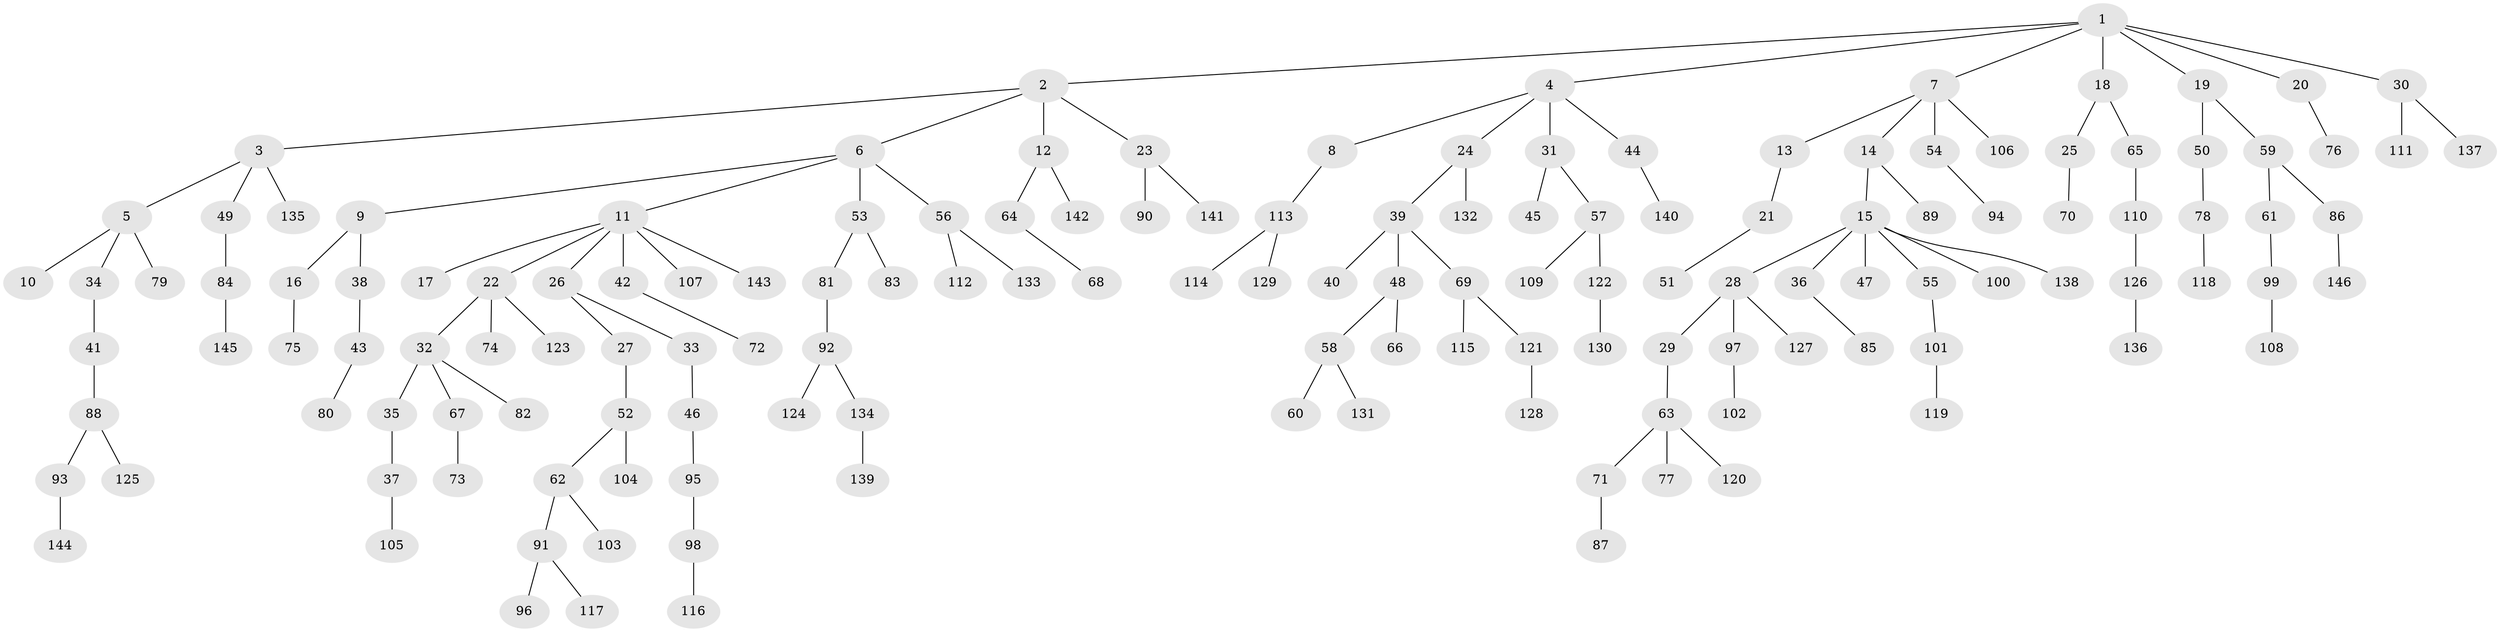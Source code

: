 // coarse degree distribution, {8: 0.00980392156862745, 5: 0.00980392156862745, 4: 0.049019607843137254, 6: 0.029411764705882353, 2: 0.24509803921568626, 3: 0.10784313725490197, 1: 0.5294117647058824, 7: 0.0196078431372549}
// Generated by graph-tools (version 1.1) at 2025/24/03/03/25 07:24:06]
// undirected, 146 vertices, 145 edges
graph export_dot {
graph [start="1"]
  node [color=gray90,style=filled];
  1;
  2;
  3;
  4;
  5;
  6;
  7;
  8;
  9;
  10;
  11;
  12;
  13;
  14;
  15;
  16;
  17;
  18;
  19;
  20;
  21;
  22;
  23;
  24;
  25;
  26;
  27;
  28;
  29;
  30;
  31;
  32;
  33;
  34;
  35;
  36;
  37;
  38;
  39;
  40;
  41;
  42;
  43;
  44;
  45;
  46;
  47;
  48;
  49;
  50;
  51;
  52;
  53;
  54;
  55;
  56;
  57;
  58;
  59;
  60;
  61;
  62;
  63;
  64;
  65;
  66;
  67;
  68;
  69;
  70;
  71;
  72;
  73;
  74;
  75;
  76;
  77;
  78;
  79;
  80;
  81;
  82;
  83;
  84;
  85;
  86;
  87;
  88;
  89;
  90;
  91;
  92;
  93;
  94;
  95;
  96;
  97;
  98;
  99;
  100;
  101;
  102;
  103;
  104;
  105;
  106;
  107;
  108;
  109;
  110;
  111;
  112;
  113;
  114;
  115;
  116;
  117;
  118;
  119;
  120;
  121;
  122;
  123;
  124;
  125;
  126;
  127;
  128;
  129;
  130;
  131;
  132;
  133;
  134;
  135;
  136;
  137;
  138;
  139;
  140;
  141;
  142;
  143;
  144;
  145;
  146;
  1 -- 2;
  1 -- 4;
  1 -- 7;
  1 -- 18;
  1 -- 19;
  1 -- 20;
  1 -- 30;
  2 -- 3;
  2 -- 6;
  2 -- 12;
  2 -- 23;
  3 -- 5;
  3 -- 49;
  3 -- 135;
  4 -- 8;
  4 -- 24;
  4 -- 31;
  4 -- 44;
  5 -- 10;
  5 -- 34;
  5 -- 79;
  6 -- 9;
  6 -- 11;
  6 -- 53;
  6 -- 56;
  7 -- 13;
  7 -- 14;
  7 -- 54;
  7 -- 106;
  8 -- 113;
  9 -- 16;
  9 -- 38;
  11 -- 17;
  11 -- 22;
  11 -- 26;
  11 -- 42;
  11 -- 107;
  11 -- 143;
  12 -- 64;
  12 -- 142;
  13 -- 21;
  14 -- 15;
  14 -- 89;
  15 -- 28;
  15 -- 36;
  15 -- 47;
  15 -- 55;
  15 -- 100;
  15 -- 138;
  16 -- 75;
  18 -- 25;
  18 -- 65;
  19 -- 50;
  19 -- 59;
  20 -- 76;
  21 -- 51;
  22 -- 32;
  22 -- 74;
  22 -- 123;
  23 -- 90;
  23 -- 141;
  24 -- 39;
  24 -- 132;
  25 -- 70;
  26 -- 27;
  26 -- 33;
  27 -- 52;
  28 -- 29;
  28 -- 97;
  28 -- 127;
  29 -- 63;
  30 -- 111;
  30 -- 137;
  31 -- 45;
  31 -- 57;
  32 -- 35;
  32 -- 67;
  32 -- 82;
  33 -- 46;
  34 -- 41;
  35 -- 37;
  36 -- 85;
  37 -- 105;
  38 -- 43;
  39 -- 40;
  39 -- 48;
  39 -- 69;
  41 -- 88;
  42 -- 72;
  43 -- 80;
  44 -- 140;
  46 -- 95;
  48 -- 58;
  48 -- 66;
  49 -- 84;
  50 -- 78;
  52 -- 62;
  52 -- 104;
  53 -- 81;
  53 -- 83;
  54 -- 94;
  55 -- 101;
  56 -- 112;
  56 -- 133;
  57 -- 109;
  57 -- 122;
  58 -- 60;
  58 -- 131;
  59 -- 61;
  59 -- 86;
  61 -- 99;
  62 -- 91;
  62 -- 103;
  63 -- 71;
  63 -- 77;
  63 -- 120;
  64 -- 68;
  65 -- 110;
  67 -- 73;
  69 -- 115;
  69 -- 121;
  71 -- 87;
  78 -- 118;
  81 -- 92;
  84 -- 145;
  86 -- 146;
  88 -- 93;
  88 -- 125;
  91 -- 96;
  91 -- 117;
  92 -- 124;
  92 -- 134;
  93 -- 144;
  95 -- 98;
  97 -- 102;
  98 -- 116;
  99 -- 108;
  101 -- 119;
  110 -- 126;
  113 -- 114;
  113 -- 129;
  121 -- 128;
  122 -- 130;
  126 -- 136;
  134 -- 139;
}
